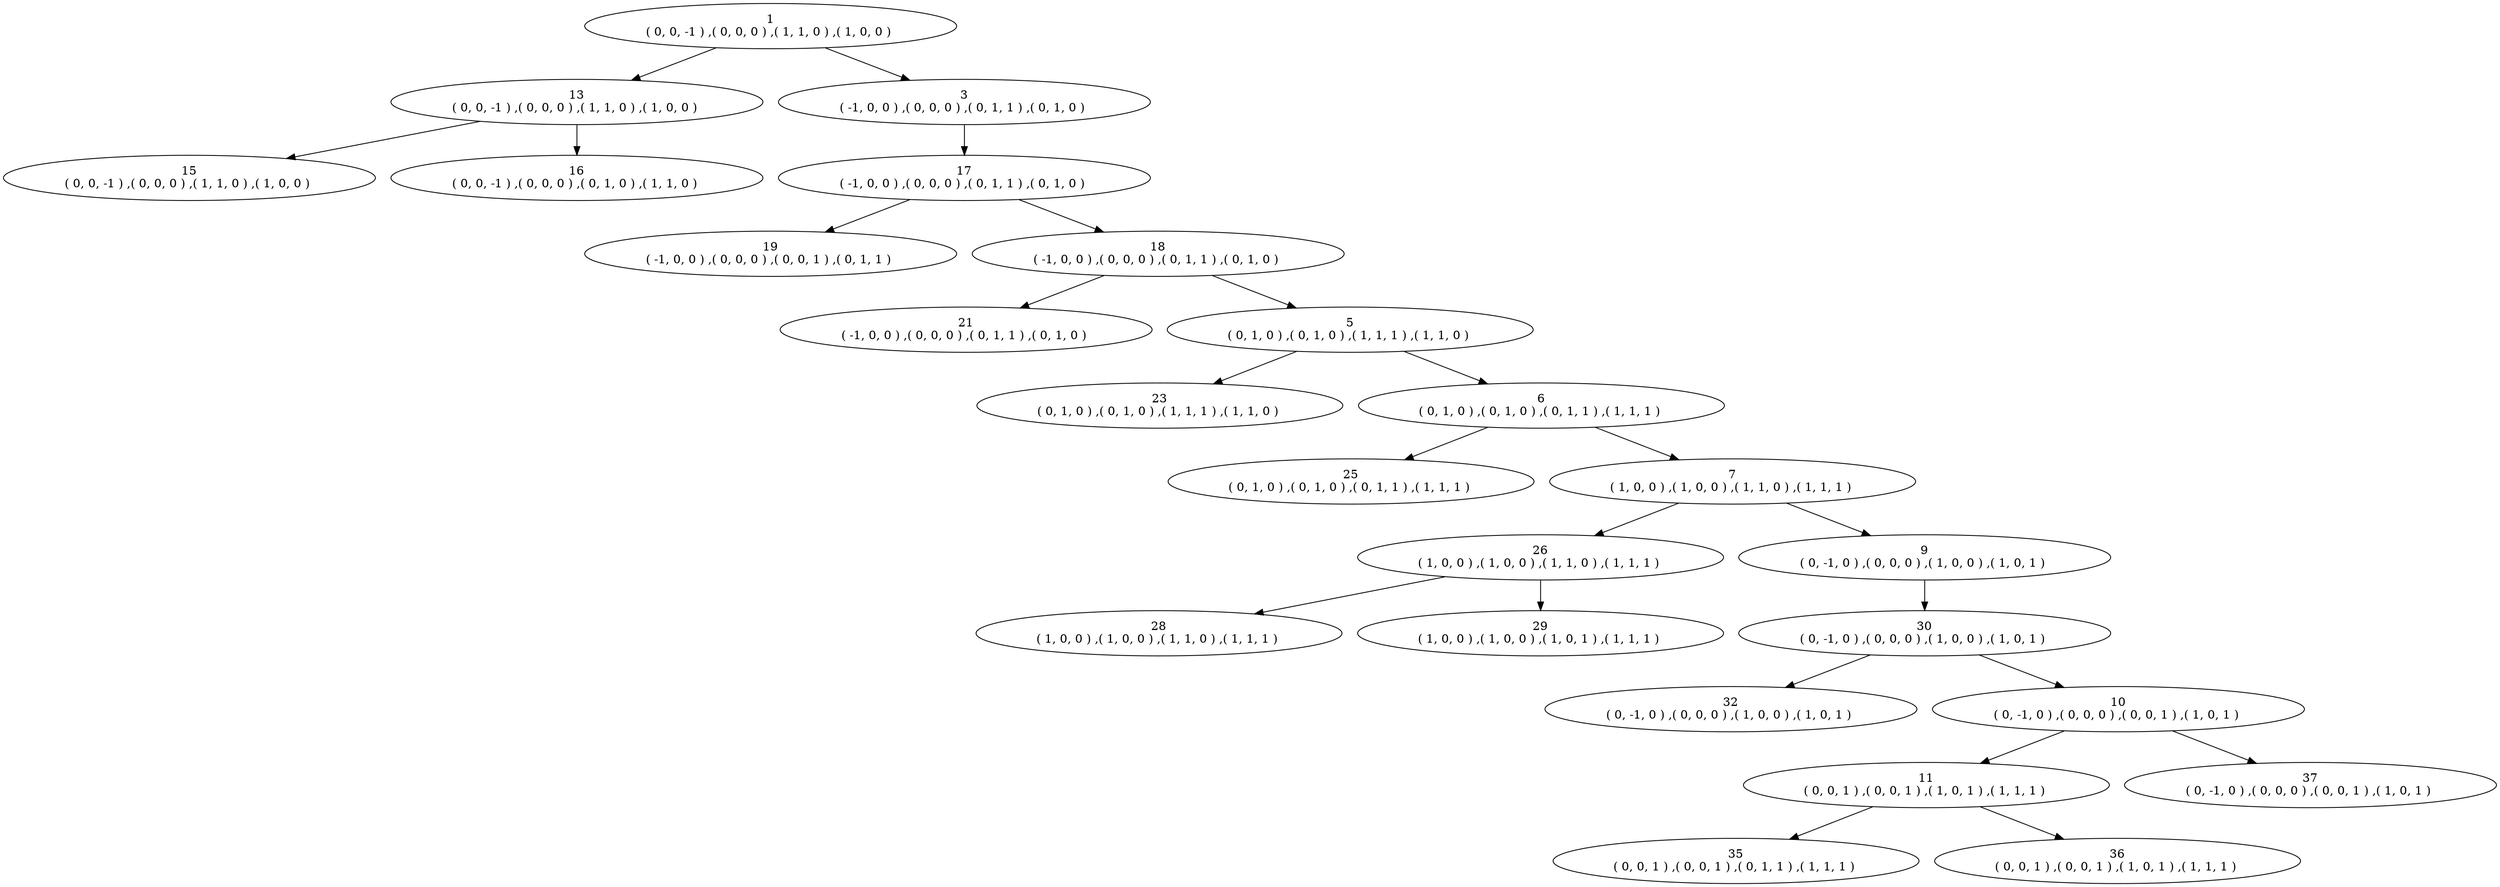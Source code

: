 digraph G {
    node1 [label="1
( 0, 0, -1 ) ,( 0, 0, 0 ) ,( 1, 1, 0 ) ,( 1, 0, 0 ) "];
    node13 [label="13
( 0, 0, -1 ) ,( 0, 0, 0 ) ,( 1, 1, 0 ) ,( 1, 0, 0 ) "];
    node15 [label="15
( 0, 0, -1 ) ,( 0, 0, 0 ) ,( 1, 1, 0 ) ,( 1, 0, 0 ) "];
    node13 -> node15;
    node16 [label="16
( 0, 0, -1 ) ,( 0, 0, 0 ) ,( 0, 1, 0 ) ,( 1, 1, 0 ) "];
    node13 -> node16;
    node1 -> node13;
    node3 [label="3
( -1, 0, 0 ) ,( 0, 0, 0 ) ,( 0, 1, 1 ) ,( 0, 1, 0 ) "];
    node17 [label="17
( -1, 0, 0 ) ,( 0, 0, 0 ) ,( 0, 1, 1 ) ,( 0, 1, 0 ) "];
    node19 [label="19
( -1, 0, 0 ) ,( 0, 0, 0 ) ,( 0, 0, 1 ) ,( 0, 1, 1 ) "];
    node17 -> node19;
    node18 [label="18
( -1, 0, 0 ) ,( 0, 0, 0 ) ,( 0, 1, 1 ) ,( 0, 1, 0 ) "];
    node21 [label="21
( -1, 0, 0 ) ,( 0, 0, 0 ) ,( 0, 1, 1 ) ,( 0, 1, 0 ) "];
    node18 -> node21;
    node5 [label="5
( 0, 1, 0 ) ,( 0, 1, 0 ) ,( 1, 1, 1 ) ,( 1, 1, 0 ) "];
    node23 [label="23
( 0, 1, 0 ) ,( 0, 1, 0 ) ,( 1, 1, 1 ) ,( 1, 1, 0 ) "];
    node5 -> node23;
    node6 [label="6
( 0, 1, 0 ) ,( 0, 1, 0 ) ,( 0, 1, 1 ) ,( 1, 1, 1 ) "];
    node25 [label="25
( 0, 1, 0 ) ,( 0, 1, 0 ) ,( 0, 1, 1 ) ,( 1, 1, 1 ) "];
    node6 -> node25;
    node7 [label="7
( 1, 0, 0 ) ,( 1, 0, 0 ) ,( 1, 1, 0 ) ,( 1, 1, 1 ) "];
    node26 [label="26
( 1, 0, 0 ) ,( 1, 0, 0 ) ,( 1, 1, 0 ) ,( 1, 1, 1 ) "];
    node28 [label="28
( 1, 0, 0 ) ,( 1, 0, 0 ) ,( 1, 1, 0 ) ,( 1, 1, 1 ) "];
    node26 -> node28;
    node29 [label="29
( 1, 0, 0 ) ,( 1, 0, 0 ) ,( 1, 0, 1 ) ,( 1, 1, 1 ) "];
    node26 -> node29;
    node7 -> node26;
    node9 [label="9
( 0, -1, 0 ) ,( 0, 0, 0 ) ,( 1, 0, 0 ) ,( 1, 0, 1 ) "];
    node30 [label="30
( 0, -1, 0 ) ,( 0, 0, 0 ) ,( 1, 0, 0 ) ,( 1, 0, 1 ) "];
    node32 [label="32
( 0, -1, 0 ) ,( 0, 0, 0 ) ,( 1, 0, 0 ) ,( 1, 0, 1 ) "];
    node30 -> node32;
    node10 [label="10
( 0, -1, 0 ) ,( 0, 0, 0 ) ,( 0, 0, 1 ) ,( 1, 0, 1 ) "];
    node11 [label="11
( 0, 0, 1 ) ,( 0, 0, 1 ) ,( 1, 0, 1 ) ,( 1, 1, 1 ) "];
    node35 [label="35
( 0, 0, 1 ) ,( 0, 0, 1 ) ,( 0, 1, 1 ) ,( 1, 1, 1 ) "];
    node11 -> node35;
    node36 [label="36
( 0, 0, 1 ) ,( 0, 0, 1 ) ,( 1, 0, 1 ) ,( 1, 1, 1 ) "];
    node11 -> node36;
    node10 -> node11;
    node37 [label="37
( 0, -1, 0 ) ,( 0, 0, 0 ) ,( 0, 0, 1 ) ,( 1, 0, 1 ) "];
    node10 -> node37;
    node30 -> node10;
    node9 -> node30;
    node7 -> node9;
    node6 -> node7;
    node5 -> node6;
    node18 -> node5;
    node17 -> node18;
    node3 -> node17;
    node1 -> node3;
}
